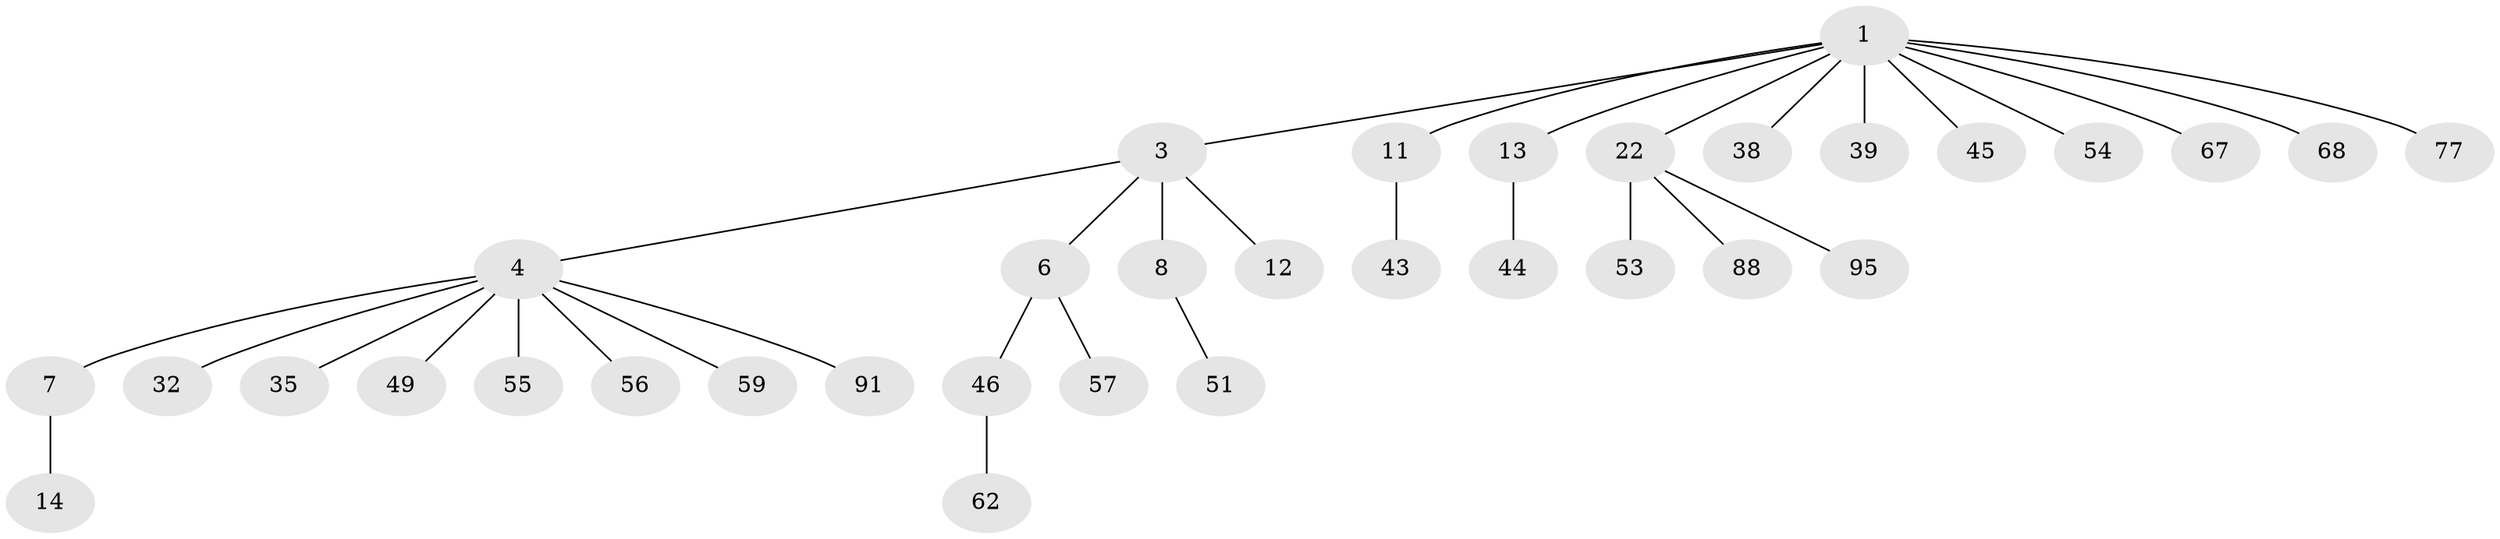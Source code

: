 // original degree distribution, {9: 0.017241379310344827, 5: 0.008620689655172414, 6: 0.017241379310344827, 4: 0.07758620689655173, 2: 0.31896551724137934, 3: 0.08620689655172414, 1: 0.47413793103448276}
// Generated by graph-tools (version 1.1) at 2025/19/03/04/25 18:19:17]
// undirected, 34 vertices, 33 edges
graph export_dot {
graph [start="1"]
  node [color=gray90,style=filled];
  1 [super="+2+5+18+92+29"];
  3 [super="+31"];
  4 [super="+15+10+63+34+16+19+9"];
  6 [super="+21"];
  7 [super="+83"];
  8 [super="+40+82+24"];
  11 [super="+115+61"];
  12 [super="+105"];
  13 [super="+30+27+17"];
  14 [super="+107+64"];
  22 [super="+47"];
  32;
  35 [super="+37"];
  38;
  39 [super="+90+50"];
  43;
  44 [super="+48+65+87"];
  45 [super="+96"];
  46 [super="+52"];
  49;
  51 [super="+66"];
  53;
  54 [super="+70"];
  55 [super="+76"];
  56;
  57;
  59;
  62 [super="+84"];
  67 [super="+81+73"];
  68 [super="+93"];
  77 [super="+114"];
  88;
  91;
  95;
  1 -- 3;
  1 -- 11;
  1 -- 45;
  1 -- 54;
  1 -- 13;
  1 -- 22;
  1 -- 39;
  1 -- 77;
  1 -- 67;
  1 -- 68;
  1 -- 38;
  3 -- 4;
  3 -- 6;
  3 -- 8;
  3 -- 12;
  4 -- 7;
  4 -- 49;
  4 -- 32;
  4 -- 35;
  4 -- 55;
  4 -- 56;
  4 -- 59;
  4 -- 91;
  6 -- 46;
  6 -- 57;
  7 -- 14;
  8 -- 51;
  11 -- 43;
  13 -- 44;
  22 -- 53;
  22 -- 88;
  22 -- 95;
  46 -- 62;
}
